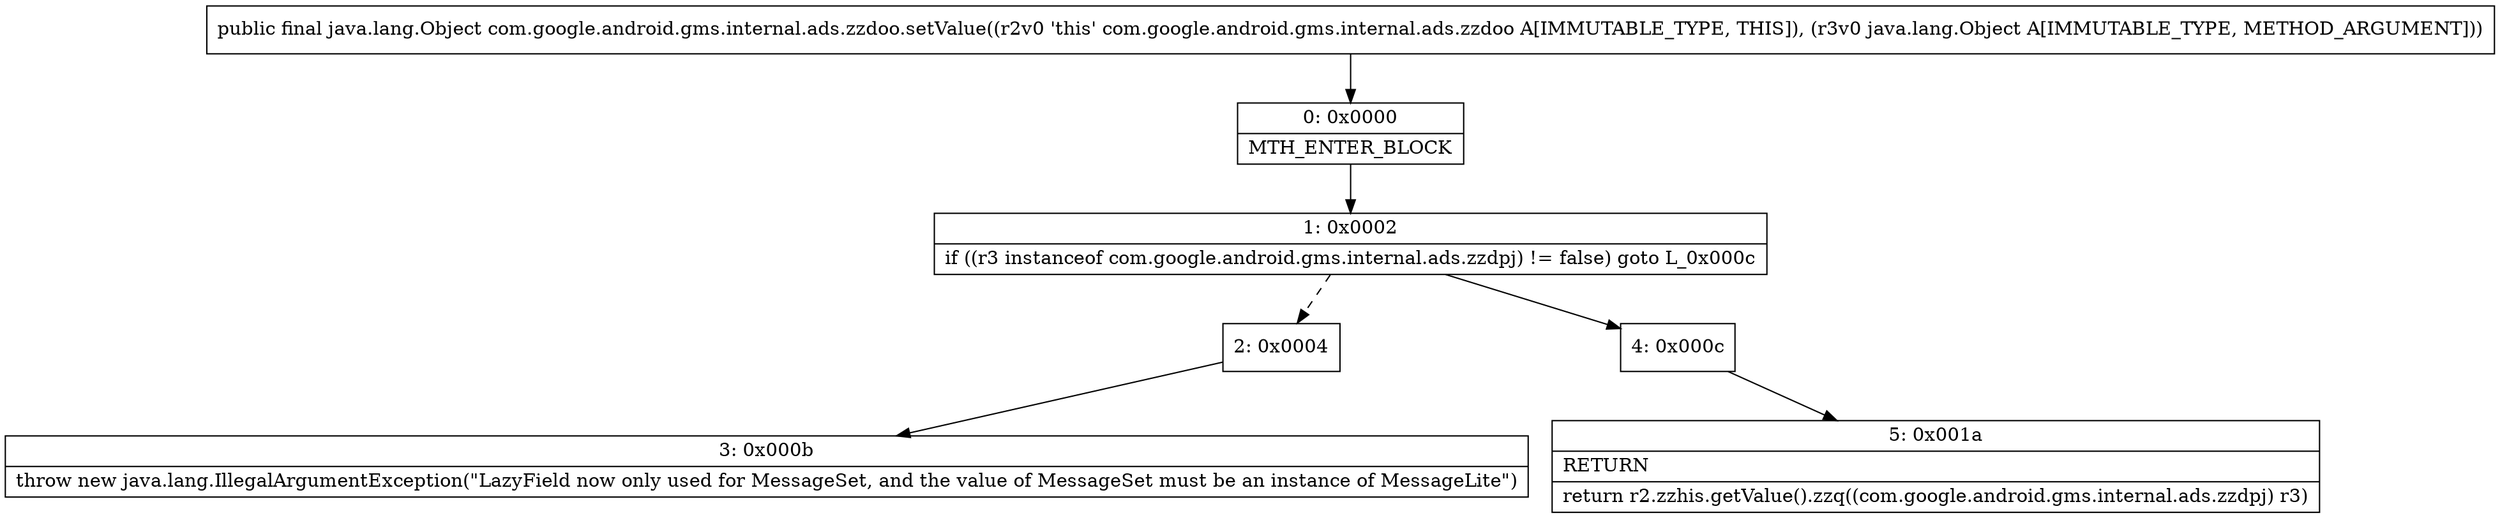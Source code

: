 digraph "CFG forcom.google.android.gms.internal.ads.zzdoo.setValue(Ljava\/lang\/Object;)Ljava\/lang\/Object;" {
Node_0 [shape=record,label="{0\:\ 0x0000|MTH_ENTER_BLOCK\l}"];
Node_1 [shape=record,label="{1\:\ 0x0002|if ((r3 instanceof com.google.android.gms.internal.ads.zzdpj) != false) goto L_0x000c\l}"];
Node_2 [shape=record,label="{2\:\ 0x0004}"];
Node_3 [shape=record,label="{3\:\ 0x000b|throw new java.lang.IllegalArgumentException(\"LazyField now only used for MessageSet, and the value of MessageSet must be an instance of MessageLite\")\l}"];
Node_4 [shape=record,label="{4\:\ 0x000c}"];
Node_5 [shape=record,label="{5\:\ 0x001a|RETURN\l|return r2.zzhis.getValue().zzq((com.google.android.gms.internal.ads.zzdpj) r3)\l}"];
MethodNode[shape=record,label="{public final java.lang.Object com.google.android.gms.internal.ads.zzdoo.setValue((r2v0 'this' com.google.android.gms.internal.ads.zzdoo A[IMMUTABLE_TYPE, THIS]), (r3v0 java.lang.Object A[IMMUTABLE_TYPE, METHOD_ARGUMENT])) }"];
MethodNode -> Node_0;
Node_0 -> Node_1;
Node_1 -> Node_2[style=dashed];
Node_1 -> Node_4;
Node_2 -> Node_3;
Node_4 -> Node_5;
}

